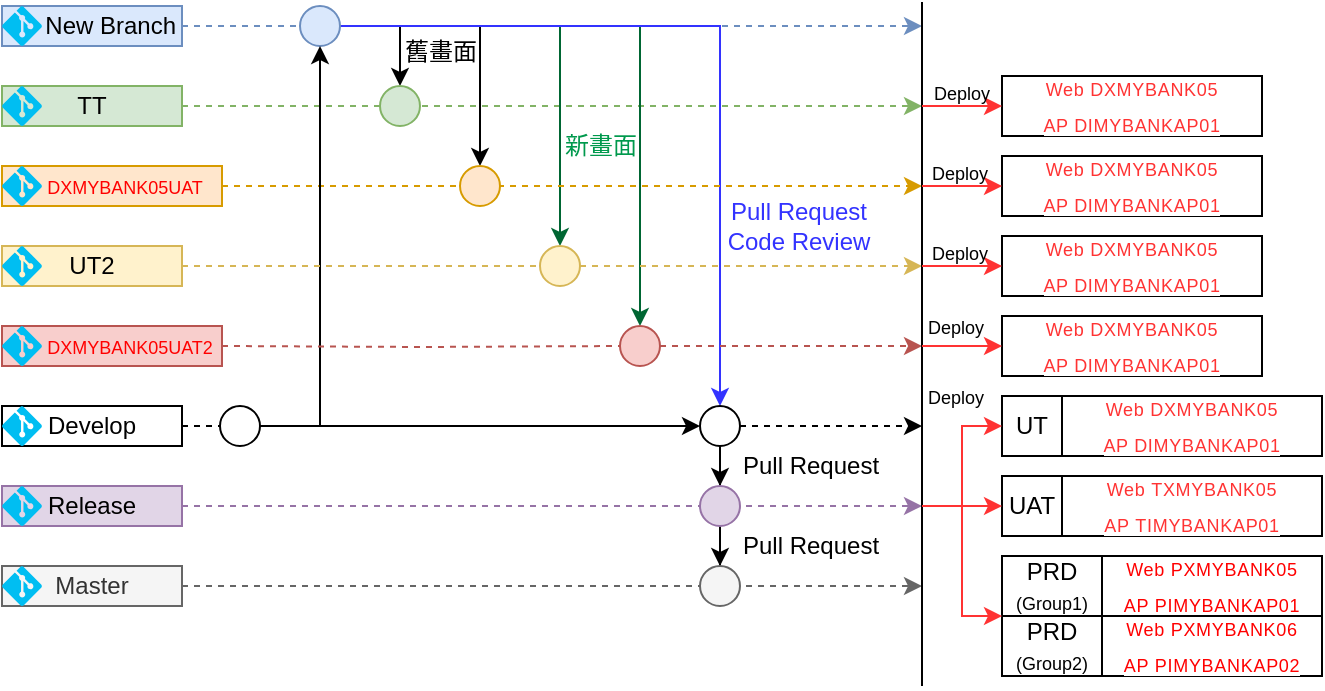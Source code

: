 <mxfile version="14.6.13" type="device"><diagram id="yPxyJZ8AM_hMuL3Unpa9" name="gitflow"><mxGraphModel dx="981" dy="567" grid="1" gridSize="10" guides="1" tooltips="1" connect="1" arrows="1" fold="1" page="1" pageScale="1" pageWidth="1169" pageHeight="827" math="0" shadow="0"><root><mxCell id="0"/><mxCell id="1" parent="0"/><mxCell id="v4PsnwW-ZqNporIWGYZJ-190" value="" style="group;fillColor=#dae8fc;strokeColor=#6c8ebf;" parent="1" vertex="1" connectable="0"><mxGeometry x="20" y="20" width="90" height="20" as="geometry"/></mxCell><mxCell id="v4PsnwW-ZqNporIWGYZJ-186" value="　&amp;nbsp; New Branch" style="text;html=1;strokeColor=#6c8ebf;fillColor=#dae8fc;align=center;verticalAlign=middle;whiteSpace=wrap;rounded=0;fontSize=12;" parent="v4PsnwW-ZqNporIWGYZJ-190" vertex="1"><mxGeometry width="90" height="20" as="geometry"/></mxCell><mxCell id="v4PsnwW-ZqNporIWGYZJ-189" value="" style="verticalLabelPosition=bottom;html=1;verticalAlign=top;align=center;strokeColor=none;fillColor=#00BEF2;shape=mxgraph.azure.git_repository;" parent="v4PsnwW-ZqNporIWGYZJ-190" vertex="1"><mxGeometry width="20" height="20" as="geometry"/></mxCell><mxCell id="v4PsnwW-ZqNporIWGYZJ-199" value="" style="group" parent="1" vertex="1" connectable="0"><mxGeometry x="20" y="60" width="90" height="20" as="geometry"/></mxCell><mxCell id="v4PsnwW-ZqNporIWGYZJ-200" value="TT" style="text;html=1;fillColor=#d5e8d4;align=center;verticalAlign=middle;whiteSpace=wrap;rounded=0;strokeColor=#82b366;" parent="v4PsnwW-ZqNporIWGYZJ-199" vertex="1"><mxGeometry width="90" height="20" as="geometry"/></mxCell><mxCell id="v4PsnwW-ZqNporIWGYZJ-201" value="" style="verticalLabelPosition=bottom;html=1;verticalAlign=top;align=center;strokeColor=none;fillColor=#00BEF2;shape=mxgraph.azure.git_repository;" parent="v4PsnwW-ZqNporIWGYZJ-199" vertex="1"><mxGeometry width="20" height="20" as="geometry"/></mxCell><mxCell id="v4PsnwW-ZqNporIWGYZJ-202" value="" style="group;fillColor=#ffe6cc;strokeColor=#d79b00;" parent="1" vertex="1" connectable="0"><mxGeometry x="20" y="100" width="110" height="20" as="geometry"/></mxCell><mxCell id="v4PsnwW-ZqNporIWGYZJ-204" value="" style="verticalLabelPosition=bottom;html=1;verticalAlign=top;align=center;strokeColor=none;fillColor=#00BEF2;shape=mxgraph.azure.git_repository;" parent="v4PsnwW-ZqNporIWGYZJ-202" vertex="1"><mxGeometry width="20" height="20" as="geometry"/></mxCell><mxCell id="v4PsnwW-ZqNporIWGYZJ-203" value="&lt;font style=&quot;font-size: 9px&quot; color=&quot;#ff0000&quot;&gt;DXMYBANK05UAT&lt;/font&gt;" style="text;html=1;fillColor=#ffe6cc;align=center;verticalAlign=middle;whiteSpace=wrap;rounded=0;" parent="v4PsnwW-ZqNporIWGYZJ-202" vertex="1"><mxGeometry x="22" y="5" width="79" height="10" as="geometry"/></mxCell><mxCell id="v4PsnwW-ZqNporIWGYZJ-205" value="" style="group;fillColor=#fff2cc;strokeColor=#d6b656;" parent="1" vertex="1" connectable="0"><mxGeometry x="20" y="140" width="90" height="20" as="geometry"/></mxCell><mxCell id="v4PsnwW-ZqNporIWGYZJ-206" value="UT2" style="text;html=1;fillColor=#fff2cc;align=center;verticalAlign=middle;whiteSpace=wrap;rounded=0;strokeColor=#d6b656;" parent="v4PsnwW-ZqNporIWGYZJ-205" vertex="1"><mxGeometry width="90" height="20" as="geometry"/></mxCell><mxCell id="v4PsnwW-ZqNporIWGYZJ-207" value="" style="verticalLabelPosition=bottom;html=1;verticalAlign=top;align=center;strokeColor=none;fillColor=#00BEF2;shape=mxgraph.azure.git_repository;" parent="v4PsnwW-ZqNporIWGYZJ-205" vertex="1"><mxGeometry width="20" height="20" as="geometry"/></mxCell><mxCell id="v4PsnwW-ZqNporIWGYZJ-211" value="" style="group;fillColor=#f8cecc;strokeColor=#b85450;" parent="1" vertex="1" connectable="0"><mxGeometry x="20" y="180" width="110" height="20" as="geometry"/></mxCell><mxCell id="v4PsnwW-ZqNporIWGYZJ-213" value="" style="verticalLabelPosition=bottom;html=1;verticalAlign=top;align=center;strokeColor=none;fillColor=#00BEF2;shape=mxgraph.azure.git_repository;" parent="v4PsnwW-ZqNporIWGYZJ-211" vertex="1"><mxGeometry width="20" height="20" as="geometry"/></mxCell><mxCell id="v4PsnwW-ZqNporIWGYZJ-214" value="" style="group;fillColor=#e1d5e7;strokeColor=#9673a6;" parent="1" vertex="1" connectable="0"><mxGeometry x="20" y="260" width="90" height="20" as="geometry"/></mxCell><mxCell id="v4PsnwW-ZqNporIWGYZJ-215" value="Release" style="text;html=1;fillColor=#e1d5e7;align=center;verticalAlign=middle;whiteSpace=wrap;rounded=0;strokeColor=#9673a6;" parent="v4PsnwW-ZqNporIWGYZJ-214" vertex="1"><mxGeometry width="90" height="20" as="geometry"/></mxCell><mxCell id="v4PsnwW-ZqNporIWGYZJ-216" value="" style="verticalLabelPosition=bottom;html=1;verticalAlign=top;align=center;strokeColor=none;fillColor=#00BEF2;shape=mxgraph.azure.git_repository;" parent="v4PsnwW-ZqNporIWGYZJ-214" vertex="1"><mxGeometry width="20" height="20" as="geometry"/></mxCell><mxCell id="v4PsnwW-ZqNporIWGYZJ-217" value="" style="group;fillColor=#6a00ff;strokeColor=#3700CC;fontColor=#ffffff;" parent="1" vertex="1" connectable="0"><mxGeometry x="20" y="300" width="90" height="20" as="geometry"/></mxCell><mxCell id="v4PsnwW-ZqNporIWGYZJ-218" value="Master" style="text;html=1;align=center;verticalAlign=middle;whiteSpace=wrap;rounded=0;fillColor=#f5f5f5;strokeColor=#666666;fontColor=#333333;" parent="v4PsnwW-ZqNporIWGYZJ-217" vertex="1"><mxGeometry width="90" height="20" as="geometry"/></mxCell><mxCell id="v4PsnwW-ZqNporIWGYZJ-219" value="" style="verticalLabelPosition=bottom;html=1;verticalAlign=top;align=center;strokeColor=none;fillColor=#00BEF2;shape=mxgraph.azure.git_repository;" parent="v4PsnwW-ZqNporIWGYZJ-217" vertex="1"><mxGeometry width="20" height="20" as="geometry"/></mxCell><mxCell id="v4PsnwW-ZqNporIWGYZJ-225" style="edgeStyle=none;rounded=0;orthogonalLoop=1;jettySize=auto;html=1;strokeColor=#82b366;dashed=1;startArrow=none;fillColor=#d5e8d4;exitX=1;exitY=0.5;exitDx=0;exitDy=0;" parent="1" source="v4PsnwW-ZqNporIWGYZJ-200" edge="1"><mxGeometry relative="1" as="geometry"><mxPoint x="480" y="70" as="targetPoint"/><mxPoint x="250.0" y="70" as="sourcePoint"/></mxGeometry></mxCell><mxCell id="v4PsnwW-ZqNporIWGYZJ-227" style="edgeStyle=none;rounded=0;orthogonalLoop=1;jettySize=auto;html=1;dashed=1;strokeColor=#6c8ebf;fillColor=#dae8fc;" parent="1" source="v4PsnwW-ZqNporIWGYZJ-186" edge="1"><mxGeometry relative="1" as="geometry"><mxPoint x="480" y="30" as="targetPoint"/></mxGeometry></mxCell><mxCell id="v4PsnwW-ZqNporIWGYZJ-264" style="edgeStyle=orthogonalEdgeStyle;rounded=0;orthogonalLoop=1;jettySize=auto;html=1;entryX=0.5;entryY=0;entryDx=0;entryDy=0;strokeColor=#000000;strokeWidth=1;" parent="1" source="v4PsnwW-ZqNporIWGYZJ-193" target="159" edge="1"><mxGeometry relative="1" as="geometry"/></mxCell><mxCell id="v4PsnwW-ZqNporIWGYZJ-265" style="edgeStyle=orthogonalEdgeStyle;rounded=0;orthogonalLoop=1;jettySize=auto;html=1;entryX=0.5;entryY=0;entryDx=0;entryDy=0;strokeColor=#000000;strokeWidth=1;" parent="1" source="v4PsnwW-ZqNporIWGYZJ-193" target="v4PsnwW-ZqNporIWGYZJ-253" edge="1"><mxGeometry relative="1" as="geometry"><Array as="points"><mxPoint x="219" y="30"/></Array></mxGeometry></mxCell><mxCell id="v4PsnwW-ZqNporIWGYZJ-267" style="edgeStyle=orthogonalEdgeStyle;rounded=0;orthogonalLoop=1;jettySize=auto;html=1;entryX=0.5;entryY=0;entryDx=0;entryDy=0;strokeWidth=1;strokeColor=#006633;" parent="1" source="v4PsnwW-ZqNporIWGYZJ-193" target="v4PsnwW-ZqNporIWGYZJ-232" edge="1"><mxGeometry relative="1" as="geometry"><Array as="points"><mxPoint x="299" y="30"/></Array></mxGeometry></mxCell><mxCell id="v4PsnwW-ZqNporIWGYZJ-268" style="edgeStyle=orthogonalEdgeStyle;rounded=0;orthogonalLoop=1;jettySize=auto;html=1;entryX=0.5;entryY=0;entryDx=0;entryDy=0;strokeWidth=1;strokeColor=#006633;" parent="1" source="v4PsnwW-ZqNporIWGYZJ-193" target="v4PsnwW-ZqNporIWGYZJ-237" edge="1"><mxGeometry relative="1" as="geometry"><Array as="points"><mxPoint x="339" y="30"/></Array></mxGeometry></mxCell><mxCell id="v4PsnwW-ZqNporIWGYZJ-270" style="edgeStyle=orthogonalEdgeStyle;rounded=0;orthogonalLoop=1;jettySize=auto;html=1;entryX=0.5;entryY=0;entryDx=0;entryDy=0;strokeWidth=1;strokeColor=#3333FF;" parent="1" source="v4PsnwW-ZqNporIWGYZJ-193" target="v4PsnwW-ZqNporIWGYZJ-262" edge="1"><mxGeometry relative="1" as="geometry"/></mxCell><mxCell id="v4PsnwW-ZqNporIWGYZJ-193" value="" style="ellipse;whiteSpace=wrap;html=1;aspect=fixed;fontSize=10;fillColor=#dae8fc;strokeColor=#6c8ebf;" parent="1" vertex="1"><mxGeometry x="169" y="20" width="20" height="20" as="geometry"/></mxCell><mxCell id="v4PsnwW-ZqNporIWGYZJ-229" style="edgeStyle=none;rounded=0;orthogonalLoop=1;jettySize=auto;html=1;dashed=1;strokeColor=#d79b00;fillColor=#ffe6cc;startArrow=none;" parent="1" edge="1"><mxGeometry relative="1" as="geometry"><mxPoint x="480" y="110" as="targetPoint"/><mxPoint x="130" y="110" as="sourcePoint"/></mxGeometry></mxCell><mxCell id="v4PsnwW-ZqNporIWGYZJ-188" style="rounded=0;orthogonalLoop=1;jettySize=auto;html=1;strokeWidth=1;exitX=1;exitY=0.5;exitDx=0;exitDy=0;entryX=0.5;entryY=1;entryDx=0;entryDy=0;" parent="1" source="v4PsnwW-ZqNporIWGYZJ-243" target="v4PsnwW-ZqNporIWGYZJ-193" edge="1"><mxGeometry relative="1" as="geometry"><mxPoint x="126" y="30" as="targetPoint"/><mxPoint x="119" as="sourcePoint"/><Array as="points"><mxPoint x="179" y="230"/><mxPoint x="179" y="70"/></Array></mxGeometry></mxCell><mxCell id="v4PsnwW-ZqNporIWGYZJ-230" style="edgeStyle=orthogonalEdgeStyle;rounded=0;orthogonalLoop=1;jettySize=auto;html=1;dashed=1;strokeColor=#d6b656;strokeWidth=1;fillColor=#fff2cc;startArrow=none;" parent="1" source="v4PsnwW-ZqNporIWGYZJ-232" edge="1"><mxGeometry relative="1" as="geometry"><mxPoint x="480" y="150" as="targetPoint"/></mxGeometry></mxCell><mxCell id="v4PsnwW-ZqNporIWGYZJ-234" style="edgeStyle=orthogonalEdgeStyle;rounded=0;orthogonalLoop=1;jettySize=auto;html=1;strokeColor=#b85450;strokeWidth=1;fillColor=#f8cecc;dashed=1;startArrow=none;" parent="1" source="v4PsnwW-ZqNporIWGYZJ-237" edge="1"><mxGeometry relative="1" as="geometry"><mxPoint x="480" y="190" as="targetPoint"/></mxGeometry></mxCell><mxCell id="v4PsnwW-ZqNporIWGYZJ-235" style="edgeStyle=orthogonalEdgeStyle;rounded=0;orthogonalLoop=1;jettySize=auto;html=1;strokeColor=#9673a6;strokeWidth=1;fillColor=#e1d5e7;dashed=1;" parent="1" source="v4PsnwW-ZqNporIWGYZJ-215" edge="1"><mxGeometry relative="1" as="geometry"><mxPoint x="480" y="270" as="targetPoint"/></mxGeometry></mxCell><mxCell id="v4PsnwW-ZqNporIWGYZJ-236" style="edgeStyle=orthogonalEdgeStyle;rounded=0;orthogonalLoop=1;jettySize=auto;html=1;strokeColor=#666666;strokeWidth=1;fillColor=#f5f5f5;dashed=1;" parent="1" source="v4PsnwW-ZqNporIWGYZJ-218" edge="1"><mxGeometry relative="1" as="geometry"><mxPoint x="480" y="310" as="targetPoint"/></mxGeometry></mxCell><mxCell id="v4PsnwW-ZqNporIWGYZJ-239" value="" style="group;strokeColor=#000000;" parent="1" vertex="1" connectable="0"><mxGeometry x="20" y="220" width="90" height="20" as="geometry"/></mxCell><mxCell id="v4PsnwW-ZqNporIWGYZJ-240" value="Develop" style="text;html=1;align=center;verticalAlign=middle;whiteSpace=wrap;rounded=0;" parent="v4PsnwW-ZqNporIWGYZJ-239" vertex="1"><mxGeometry width="90" height="20" as="geometry"/></mxCell><mxCell id="v4PsnwW-ZqNporIWGYZJ-241" value="" style="verticalLabelPosition=bottom;html=1;verticalAlign=top;align=center;strokeColor=none;fillColor=#00BEF2;shape=mxgraph.azure.git_repository;" parent="v4PsnwW-ZqNporIWGYZJ-239" vertex="1"><mxGeometry width="20" height="20" as="geometry"/></mxCell><mxCell id="v4PsnwW-ZqNporIWGYZJ-242" style="edgeStyle=none;rounded=0;orthogonalLoop=1;jettySize=auto;html=1;dashed=1;strokeColor=#000000;startArrow=none;" parent="1" source="v4PsnwW-ZqNporIWGYZJ-243" edge="1"><mxGeometry relative="1" as="geometry"><mxPoint x="480" y="230" as="targetPoint"/></mxGeometry></mxCell><mxCell id="v4PsnwW-ZqNporIWGYZJ-263" style="edgeStyle=none;rounded=0;orthogonalLoop=1;jettySize=auto;html=1;strokeColor=#000000;strokeWidth=1;entryX=0;entryY=0.5;entryDx=0;entryDy=0;" parent="1" source="v4PsnwW-ZqNporIWGYZJ-243" target="v4PsnwW-ZqNporIWGYZJ-262" edge="1"><mxGeometry relative="1" as="geometry"><mxPoint x="249.0" y="230" as="targetPoint"/></mxGeometry></mxCell><mxCell id="v4PsnwW-ZqNporIWGYZJ-243" value="" style="ellipse;whiteSpace=wrap;html=1;aspect=fixed;fontStyle=1;labelPosition=center;verticalLabelPosition=top;align=center;verticalAlign=bottom;" parent="1" vertex="1"><mxGeometry x="129" y="220" width="20" height="20" as="geometry"/></mxCell><mxCell id="v4PsnwW-ZqNporIWGYZJ-244" value="" style="edgeStyle=none;rounded=0;orthogonalLoop=1;jettySize=auto;html=1;dashed=1;strokeColor=#000000;endArrow=none;" parent="1" source="v4PsnwW-ZqNporIWGYZJ-240" target="v4PsnwW-ZqNporIWGYZJ-243" edge="1"><mxGeometry relative="1" as="geometry"><mxPoint x="500" y="240" as="targetPoint"/><mxPoint x="110" y="231.034" as="sourcePoint"/></mxGeometry></mxCell><mxCell id="159" value="" style="ellipse;whiteSpace=wrap;html=1;aspect=fixed;fontSize=10;fillColor=#ffe6cc;strokeColor=#d79b00;" parent="1" vertex="1"><mxGeometry x="249" y="100" width="20" height="20" as="geometry"/></mxCell><mxCell id="v4PsnwW-ZqNporIWGYZJ-253" value="" style="ellipse;whiteSpace=wrap;html=1;aspect=fixed;fillColor=#d5e8d4;strokeColor=#82b366;" parent="1" vertex="1"><mxGeometry x="209" y="60" width="20" height="20" as="geometry"/></mxCell><mxCell id="v4PsnwW-ZqNporIWGYZJ-232" value="" style="ellipse;whiteSpace=wrap;html=1;aspect=fixed;fontSize=10;fillColor=#fff2cc;strokeColor=#d6b656;" parent="1" vertex="1"><mxGeometry x="289" y="140" width="20" height="20" as="geometry"/></mxCell><mxCell id="v4PsnwW-ZqNporIWGYZJ-261" value="" style="edgeStyle=orthogonalEdgeStyle;rounded=0;orthogonalLoop=1;jettySize=auto;html=1;dashed=1;strokeColor=#d6b656;strokeWidth=1;fillColor=#fff2cc;endArrow=none;" parent="1" source="v4PsnwW-ZqNporIWGYZJ-206" target="v4PsnwW-ZqNporIWGYZJ-232" edge="1"><mxGeometry relative="1" as="geometry"><mxPoint x="500" y="150" as="targetPoint"/><mxPoint x="110" y="150" as="sourcePoint"/></mxGeometry></mxCell><mxCell id="v4PsnwW-ZqNporIWGYZJ-273" value="" style="edgeStyle=orthogonalEdgeStyle;rounded=0;orthogonalLoop=1;jettySize=auto;html=1;strokeColor=#000000;strokeWidth=1;entryX=0.5;entryY=0;entryDx=0;entryDy=0;" parent="1" source="v4PsnwW-ZqNporIWGYZJ-262" target="v4PsnwW-ZqNporIWGYZJ-271" edge="1"><mxGeometry relative="1" as="geometry"/></mxCell><mxCell id="v4PsnwW-ZqNporIWGYZJ-262" value="" style="ellipse;whiteSpace=wrap;html=1;aspect=fixed;fontStyle=1;labelPosition=center;verticalLabelPosition=top;align=center;verticalAlign=bottom;" parent="1" vertex="1"><mxGeometry x="369" y="220" width="20" height="20" as="geometry"/></mxCell><mxCell id="v4PsnwW-ZqNporIWGYZJ-237" value="" style="ellipse;whiteSpace=wrap;html=1;aspect=fixed;fontSize=10;fillColor=#f8cecc;strokeColor=#b85450;" parent="1" vertex="1"><mxGeometry x="329" y="180" width="20" height="20" as="geometry"/></mxCell><mxCell id="v4PsnwW-ZqNporIWGYZJ-269" value="" style="edgeStyle=orthogonalEdgeStyle;rounded=0;orthogonalLoop=1;jettySize=auto;html=1;strokeColor=#b85450;strokeWidth=1;fillColor=#f8cecc;dashed=1;endArrow=none;" parent="1" target="v4PsnwW-ZqNporIWGYZJ-237" edge="1"><mxGeometry relative="1" as="geometry"><mxPoint x="500" y="190" as="targetPoint"/><mxPoint x="130" y="190" as="sourcePoint"/></mxGeometry></mxCell><mxCell id="v4PsnwW-ZqNporIWGYZJ-274" style="edgeStyle=orthogonalEdgeStyle;rounded=0;orthogonalLoop=1;jettySize=auto;html=1;entryX=0.5;entryY=0;entryDx=0;entryDy=0;strokeColor=#000000;strokeWidth=1;" parent="1" source="v4PsnwW-ZqNporIWGYZJ-271" target="v4PsnwW-ZqNporIWGYZJ-272" edge="1"><mxGeometry relative="1" as="geometry"/></mxCell><mxCell id="v4PsnwW-ZqNporIWGYZJ-271" value="" style="ellipse;whiteSpace=wrap;html=1;aspect=fixed;fontStyle=1;labelPosition=center;verticalLabelPosition=top;align=center;verticalAlign=bottom;fillColor=#e1d5e7;strokeColor=#9673a6;" parent="1" vertex="1"><mxGeometry x="369" y="260" width="20" height="20" as="geometry"/></mxCell><mxCell id="v4PsnwW-ZqNporIWGYZJ-272" value="" style="ellipse;whiteSpace=wrap;html=1;aspect=fixed;fontStyle=1;labelPosition=center;verticalLabelPosition=top;align=center;verticalAlign=bottom;fillColor=#f5f5f5;strokeColor=#666666;fontColor=#333333;" parent="1" vertex="1"><mxGeometry x="369" y="300" width="20" height="20" as="geometry"/></mxCell><mxCell id="v4PsnwW-ZqNporIWGYZJ-275" value="&lt;font face=&quot;Times New Roman&quot; color=&quot;#00994d&quot;&gt;新畫面&lt;/font&gt;" style="text;html=1;align=center;verticalAlign=middle;resizable=0;points=[];autosize=1;strokeColor=none;" parent="1" vertex="1"><mxGeometry x="294" y="80" width="50" height="20" as="geometry"/></mxCell><mxCell id="v4PsnwW-ZqNporIWGYZJ-276" value="舊畫面" style="text;html=1;align=center;verticalAlign=middle;resizable=0;points=[];autosize=1;strokeColor=none;" parent="1" vertex="1"><mxGeometry x="214" y="33" width="50" height="20" as="geometry"/></mxCell><mxCell id="v4PsnwW-ZqNporIWGYZJ-277" value="&lt;font color=&quot;#3333ff&quot;&gt;Pull Request&lt;br&gt;Code Review&lt;/font&gt;" style="text;html=1;align=center;verticalAlign=middle;resizable=0;points=[];autosize=1;strokeColor=none;" parent="1" vertex="1"><mxGeometry x="373" y="115" width="90" height="30" as="geometry"/></mxCell><mxCell id="v4PsnwW-ZqNporIWGYZJ-279" value="Pull Request" style="text;html=1;align=center;verticalAlign=middle;resizable=0;points=[];autosize=1;strokeColor=none;" parent="1" vertex="1"><mxGeometry x="384" y="240" width="80" height="20" as="geometry"/></mxCell><mxCell id="v4PsnwW-ZqNporIWGYZJ-280" value="Pull Request" style="text;html=1;align=center;verticalAlign=middle;resizable=0;points=[];autosize=1;strokeColor=none;" parent="1" vertex="1"><mxGeometry x="384" y="280" width="80" height="20" as="geometry"/></mxCell><mxCell id="v4PsnwW-ZqNporIWGYZJ-212" value="&lt;span style=&quot;font-size: 9px&quot;&gt;&lt;font color=&quot;#ff0000&quot;&gt;DXMYBANK05UAT2&lt;/font&gt;&lt;/span&gt;" style="text;html=1;fillColor=#f8cecc;align=center;verticalAlign=middle;whiteSpace=wrap;rounded=0;" parent="1" vertex="1"><mxGeometry x="44" y="185" width="80" height="10" as="geometry"/></mxCell><mxCell id="d6fwSPAX0R2NOMp_B2WV-164" value="&lt;font style=&quot;font-size: 9px&quot; color=&quot;#ff3333&quot;&gt;&lt;span style=&quot;letter-spacing: 0.35px ; background-color: rgb(255 , 255 , 255)&quot;&gt;Web DXMYBANK05&lt;br&gt;&lt;/span&gt;&lt;span style=&quot;letter-spacing: 0.35px ; background-color: rgb(255 , 255 , 255)&quot;&gt;AP DIMYBANKAP01&lt;/span&gt;&lt;/font&gt;&lt;span style=&quot;color: rgb(51 , 51 , 51) ; font-family: , &amp;#34;blinkmacsystemfont&amp;#34; , &amp;#34;segoe ui&amp;#34; , &amp;#34;helvetica neue&amp;#34; , &amp;#34;helvetica&amp;#34; , &amp;#34;roboto&amp;#34; , &amp;#34;arial&amp;#34; , &amp;#34;pingfang tc&amp;#34; , &amp;#34;microsoft jhenghei&amp;#34; , , sans-serif , &amp;#34;apple color emoji&amp;#34; , &amp;#34;segoe ui emoji&amp;#34; , &amp;#34;segoe ui symbol&amp;#34; ; font-size: 16px ; letter-spacing: 0.35px ; background-color: rgb(255 , 255 , 255)&quot;&gt;&lt;br&gt;&lt;/span&gt;" style="text;html=1;fillColor=none;align=center;verticalAlign=middle;whiteSpace=wrap;rounded=0;strokeColor=#000000;" vertex="1" parent="1"><mxGeometry x="520" y="55" width="130" height="30" as="geometry"/></mxCell><mxCell id="d6fwSPAX0R2NOMp_B2WV-165" value="&lt;font style=&quot;font-size: 9px&quot; color=&quot;#ff3333&quot;&gt;&lt;span style=&quot;letter-spacing: 0.35px ; background-color: rgb(255 , 255 , 255)&quot;&gt;Web DXMYBANK05&lt;br&gt;&lt;/span&gt;&lt;span style=&quot;letter-spacing: 0.35px ; background-color: rgb(255 , 255 , 255)&quot;&gt;AP DIMYBANKAP01&lt;/span&gt;&lt;/font&gt;&lt;span style=&quot;color: rgb(51 , 51 , 51) ; font-family: , &amp;#34;blinkmacsystemfont&amp;#34; , &amp;#34;segoe ui&amp;#34; , &amp;#34;helvetica neue&amp;#34; , &amp;#34;helvetica&amp;#34; , &amp;#34;roboto&amp;#34; , &amp;#34;arial&amp;#34; , &amp;#34;pingfang tc&amp;#34; , &amp;#34;microsoft jhenghei&amp;#34; , , sans-serif , &amp;#34;apple color emoji&amp;#34; , &amp;#34;segoe ui emoji&amp;#34; , &amp;#34;segoe ui symbol&amp;#34; ; font-size: 16px ; letter-spacing: 0.35px ; background-color: rgb(255 , 255 , 255)&quot;&gt;&lt;br&gt;&lt;/span&gt;" style="text;html=1;fillColor=none;align=center;verticalAlign=middle;whiteSpace=wrap;rounded=0;strokeColor=#000000;" vertex="1" parent="1"><mxGeometry x="520" y="95" width="130" height="30" as="geometry"/></mxCell><mxCell id="d6fwSPAX0R2NOMp_B2WV-166" value="&lt;font style=&quot;font-size: 9px&quot; color=&quot;#ff3333&quot;&gt;&lt;span style=&quot;letter-spacing: 0.35px ; background-color: rgb(255 , 255 , 255)&quot;&gt;Web DXMYBANK05&lt;br&gt;&lt;/span&gt;&lt;span style=&quot;letter-spacing: 0.35px ; background-color: rgb(255 , 255 , 255)&quot;&gt;AP DIMYBANKAP01&lt;/span&gt;&lt;/font&gt;&lt;span style=&quot;color: rgb(51 , 51 , 51) ; font-family: , &amp;#34;blinkmacsystemfont&amp;#34; , &amp;#34;segoe ui&amp;#34; , &amp;#34;helvetica neue&amp;#34; , &amp;#34;helvetica&amp;#34; , &amp;#34;roboto&amp;#34; , &amp;#34;arial&amp;#34; , &amp;#34;pingfang tc&amp;#34; , &amp;#34;microsoft jhenghei&amp;#34; , , sans-serif , &amp;#34;apple color emoji&amp;#34; , &amp;#34;segoe ui emoji&amp;#34; , &amp;#34;segoe ui symbol&amp;#34; ; font-size: 16px ; letter-spacing: 0.35px ; background-color: rgb(255 , 255 , 255)&quot;&gt;&lt;br&gt;&lt;/span&gt;" style="text;html=1;fillColor=none;align=center;verticalAlign=middle;whiteSpace=wrap;rounded=0;strokeColor=#000000;" vertex="1" parent="1"><mxGeometry x="520" y="135" width="130" height="30" as="geometry"/></mxCell><mxCell id="d6fwSPAX0R2NOMp_B2WV-167" value="&lt;font style=&quot;font-size: 9px&quot; color=&quot;#ff3333&quot;&gt;&lt;span style=&quot;letter-spacing: 0.35px ; background-color: rgb(255 , 255 , 255)&quot;&gt;Web DXMYBANK05&lt;br&gt;&lt;/span&gt;&lt;span style=&quot;letter-spacing: 0.35px ; background-color: rgb(255 , 255 , 255)&quot;&gt;AP DIMYBANKAP01&lt;/span&gt;&lt;/font&gt;&lt;span style=&quot;color: rgb(51 , 51 , 51) ; font-family: , &amp;#34;blinkmacsystemfont&amp;#34; , &amp;#34;segoe ui&amp;#34; , &amp;#34;helvetica neue&amp;#34; , &amp;#34;helvetica&amp;#34; , &amp;#34;roboto&amp;#34; , &amp;#34;arial&amp;#34; , &amp;#34;pingfang tc&amp;#34; , &amp;#34;microsoft jhenghei&amp;#34; , , sans-serif , &amp;#34;apple color emoji&amp;#34; , &amp;#34;segoe ui emoji&amp;#34; , &amp;#34;segoe ui symbol&amp;#34; ; font-size: 16px ; letter-spacing: 0.35px ; background-color: rgb(255 , 255 , 255)&quot;&gt;&lt;br&gt;&lt;/span&gt;" style="text;html=1;fillColor=none;align=center;verticalAlign=middle;whiteSpace=wrap;rounded=0;strokeColor=#000000;" vertex="1" parent="1"><mxGeometry x="520" y="175" width="130" height="30" as="geometry"/></mxCell><mxCell id="d6fwSPAX0R2NOMp_B2WV-169" value="&lt;font style=&quot;font-size: 9px&quot; color=&quot;#ff3333&quot;&gt;&lt;span style=&quot;letter-spacing: 0.35px ; background-color: rgb(255 , 255 , 255)&quot;&gt;Web DXMYBANK05&lt;br&gt;&lt;/span&gt;&lt;span style=&quot;letter-spacing: 0.35px ; background-color: rgb(255 , 255 , 255)&quot;&gt;AP DIMYBANKAP01&lt;/span&gt;&lt;/font&gt;&lt;span style=&quot;color: rgb(51 , 51 , 51) ; font-family: , &amp;#34;blinkmacsystemfont&amp;#34; , &amp;#34;segoe ui&amp;#34; , &amp;#34;helvetica neue&amp;#34; , &amp;#34;helvetica&amp;#34; , &amp;#34;roboto&amp;#34; , &amp;#34;arial&amp;#34; , &amp;#34;pingfang tc&amp;#34; , &amp;#34;microsoft jhenghei&amp;#34; , , sans-serif , &amp;#34;apple color emoji&amp;#34; , &amp;#34;segoe ui emoji&amp;#34; , &amp;#34;segoe ui symbol&amp;#34; ; font-size: 16px ; letter-spacing: 0.35px ; background-color: rgb(255 , 255 , 255)&quot;&gt;&lt;br&gt;&lt;/span&gt;" style="text;html=1;fillColor=none;align=center;verticalAlign=middle;whiteSpace=wrap;rounded=0;strokeColor=#000000;" vertex="1" parent="1"><mxGeometry x="550" y="215" width="130" height="30" as="geometry"/></mxCell><mxCell id="d6fwSPAX0R2NOMp_B2WV-170" value="&lt;font style=&quot;font-size: 9px&quot; color=&quot;#ff3333&quot;&gt;&lt;font style=&quot;font-size: 9px&quot;&gt;&lt;span style=&quot;letter-spacing: 0.35px ; background-color: rgb(255 , 255 , 255)&quot;&gt;Web&amp;nbsp;&lt;/span&gt;&lt;span style=&quot;letter-spacing: 0.35px ; background-color: rgb(255 , 255 , 255)&quot;&gt;TXMYBANK05&lt;/span&gt;&lt;span style=&quot;letter-spacing: 0.35px ; background-color: rgb(255 , 255 , 255)&quot;&gt;&lt;br&gt;&lt;/span&gt;&lt;span style=&quot;letter-spacing: 0.35px ; background-color: rgb(255 , 255 , 255)&quot;&gt;AP&amp;nbsp;&lt;/span&gt;&lt;/font&gt;&lt;span style=&quot;letter-spacing: 0.35px ; background-color: rgb(255 , 255 , 255)&quot;&gt;TIMYBANKAP01&lt;/span&gt;&lt;/font&gt;&lt;span style=&quot;color: rgb(51 , 51 , 51) ; font-family: , &amp;#34;blinkmacsystemfont&amp;#34; , &amp;#34;segoe ui&amp;#34; , &amp;#34;helvetica neue&amp;#34; , &amp;#34;helvetica&amp;#34; , &amp;#34;roboto&amp;#34; , &amp;#34;arial&amp;#34; , &amp;#34;pingfang tc&amp;#34; , &amp;#34;microsoft jhenghei&amp;#34; , , sans-serif , &amp;#34;apple color emoji&amp;#34; , &amp;#34;segoe ui emoji&amp;#34; , &amp;#34;segoe ui symbol&amp;#34; ; font-size: 16px ; letter-spacing: 0.35px ; background-color: rgb(255 , 255 , 255)&quot;&gt;&lt;br&gt;&lt;/span&gt;" style="text;html=1;fillColor=none;align=center;verticalAlign=middle;whiteSpace=wrap;rounded=0;strokeColor=#000000;" vertex="1" parent="1"><mxGeometry x="550" y="255" width="130" height="30" as="geometry"/></mxCell><mxCell id="d6fwSPAX0R2NOMp_B2WV-171" value="&lt;font style=&quot;font-size: 9px&quot; color=&quot;#ff0000&quot;&gt;&lt;font style=&quot;font-size: 9px&quot;&gt;&lt;span style=&quot;letter-spacing: 0.35px ; background-color: rgb(255 , 255 , 255)&quot;&gt;Web&amp;nbsp;&lt;/span&gt;&lt;span style=&quot;letter-spacing: 0.35px ; text-align: left ; background-color: rgb(255 , 255 , 255)&quot;&gt;PXMYBANK05&lt;/span&gt;&lt;span style=&quot;letter-spacing: 0.35px ; background-color: rgb(255 , 255 , 255)&quot;&gt;&lt;br&gt;&lt;/span&gt;&lt;span style=&quot;letter-spacing: 0.35px ; background-color: rgb(255 , 255 , 255)&quot;&gt;AP&amp;nbsp;&lt;/span&gt;&lt;/font&gt;&lt;span style=&quot;letter-spacing: 0.35px ; text-align: left ; background-color: rgb(255 , 255 , 255)&quot;&gt;PIMYBANKAP01&lt;/span&gt;&lt;/font&gt;&lt;span style=&quot;color: rgb(51 , 51 , 51) ; font-family: , &amp;#34;blinkmacsystemfont&amp;#34; , &amp;#34;segoe ui&amp;#34; , &amp;#34;helvetica neue&amp;#34; , &amp;#34;helvetica&amp;#34; , &amp;#34;roboto&amp;#34; , &amp;#34;arial&amp;#34; , &amp;#34;pingfang tc&amp;#34; , &amp;#34;microsoft jhenghei&amp;#34; , , sans-serif , &amp;#34;apple color emoji&amp;#34; , &amp;#34;segoe ui emoji&amp;#34; , &amp;#34;segoe ui symbol&amp;#34; ; font-size: 16px ; letter-spacing: 0.35px ; background-color: rgb(255 , 255 , 255)&quot;&gt;&lt;br&gt;&lt;/span&gt;" style="text;html=1;fillColor=none;align=center;verticalAlign=middle;whiteSpace=wrap;rounded=0;strokeColor=#000000;" vertex="1" parent="1"><mxGeometry x="570" y="295" width="110" height="30" as="geometry"/></mxCell><mxCell id="d6fwSPAX0R2NOMp_B2WV-172" value="&lt;font style=&quot;font-size: 9px&quot; color=&quot;#ff0000&quot;&gt;&lt;font style=&quot;font-size: 9px&quot;&gt;&lt;font style=&quot;font-size: 9px&quot;&gt;&lt;span style=&quot;letter-spacing: 0.35px ; background-color: rgb(255 , 255 , 255)&quot;&gt;Web&amp;nbsp;&lt;/span&gt;&lt;span style=&quot;letter-spacing: 0.35px ; text-align: left ; background-color: rgb(255 , 255 , 255)&quot;&gt;PXMYBANK06&lt;/span&gt;&lt;span style=&quot;letter-spacing: 0.35px ; background-color: rgb(255 , 255 , 255)&quot;&gt;&lt;br&gt;&lt;/span&gt;&lt;span style=&quot;letter-spacing: 0.35px ; background-color: rgb(255 , 255 , 255)&quot;&gt;AP&amp;nbsp;&lt;/span&gt;&lt;/font&gt;&lt;/font&gt;&lt;span style=&quot;letter-spacing: 0.35px ; text-align: left ; background-color: rgb(255 , 255 , 255)&quot;&gt;PIMYBANKAP02&lt;/span&gt;&lt;/font&gt;&lt;span style=&quot;color: rgb(51 , 51 , 51) ; font-family: , &amp;#34;blinkmacsystemfont&amp;#34; , &amp;#34;segoe ui&amp;#34; , &amp;#34;helvetica neue&amp;#34; , &amp;#34;helvetica&amp;#34; , &amp;#34;roboto&amp;#34; , &amp;#34;arial&amp;#34; , &amp;#34;pingfang tc&amp;#34; , &amp;#34;microsoft jhenghei&amp;#34; , , sans-serif , &amp;#34;apple color emoji&amp;#34; , &amp;#34;segoe ui emoji&amp;#34; , &amp;#34;segoe ui symbol&amp;#34; ; font-size: 16px ; letter-spacing: 0.35px ; background-color: rgb(255 , 255 , 255)&quot;&gt;&lt;br&gt;&lt;/span&gt;" style="text;html=1;fillColor=none;align=center;verticalAlign=middle;whiteSpace=wrap;rounded=0;strokeColor=#000000;" vertex="1" parent="1"><mxGeometry x="570" y="325" width="110" height="30" as="geometry"/></mxCell><mxCell id="d6fwSPAX0R2NOMp_B2WV-173" value="UT" style="rounded=0;whiteSpace=wrap;html=1;" vertex="1" parent="1"><mxGeometry x="520" y="215" width="30" height="30" as="geometry"/></mxCell><mxCell id="d6fwSPAX0R2NOMp_B2WV-174" value="UAT" style="rounded=0;whiteSpace=wrap;html=1;" vertex="1" parent="1"><mxGeometry x="520" y="255" width="30" height="30" as="geometry"/></mxCell><mxCell id="d6fwSPAX0R2NOMp_B2WV-175" value="PRD&lt;br&gt;&lt;font style=&quot;font-size: 9px&quot;&gt;(&lt;font style=&quot;font-size: 9px&quot;&gt;Group1&lt;/font&gt;)&lt;/font&gt;" style="rounded=0;whiteSpace=wrap;html=1;" vertex="1" parent="1"><mxGeometry x="520" y="295" width="50" height="30" as="geometry"/></mxCell><mxCell id="d6fwSPAX0R2NOMp_B2WV-177" value="PRD&lt;br&gt;&lt;font style=&quot;font-size: 9px&quot;&gt;(Group&lt;font style=&quot;font-size: 9px&quot;&gt;2&lt;/font&gt;)&lt;/font&gt;" style="rounded=0;whiteSpace=wrap;html=1;" vertex="1" parent="1"><mxGeometry x="520" y="325" width="50" height="30" as="geometry"/></mxCell><mxCell id="d6fwSPAX0R2NOMp_B2WV-178" value="" style="endArrow=none;html=1;" edge="1" parent="1"><mxGeometry width="50" height="50" relative="1" as="geometry"><mxPoint x="480" y="360" as="sourcePoint"/><mxPoint x="480" y="18" as="targetPoint"/></mxGeometry></mxCell><mxCell id="d6fwSPAX0R2NOMp_B2WV-179" value="" style="endArrow=classic;html=1;entryX=0;entryY=0.5;entryDx=0;entryDy=0;rounded=0;strokeColor=#FF3333;" edge="1" parent="1" target="d6fwSPAX0R2NOMp_B2WV-173"><mxGeometry width="50" height="50" relative="1" as="geometry"><mxPoint x="480" y="270" as="sourcePoint"/><mxPoint x="550" y="300" as="targetPoint"/><Array as="points"><mxPoint x="500" y="270"/><mxPoint x="500" y="230"/></Array></mxGeometry></mxCell><mxCell id="d6fwSPAX0R2NOMp_B2WV-180" value="" style="endArrow=classic;html=1;rounded=0;strokeColor=#FF3333;entryX=0;entryY=0.5;entryDx=0;entryDy=0;" edge="1" parent="1" target="d6fwSPAX0R2NOMp_B2WV-174"><mxGeometry width="50" height="50" relative="1" as="geometry"><mxPoint x="480" y="270" as="sourcePoint"/><mxPoint x="540" y="275" as="targetPoint"/></mxGeometry></mxCell><mxCell id="d6fwSPAX0R2NOMp_B2WV-181" value="" style="endArrow=classic;html=1;entryX=0;entryY=1;entryDx=0;entryDy=0;rounded=0;strokeColor=#FF3333;" edge="1" parent="1" target="d6fwSPAX0R2NOMp_B2WV-175"><mxGeometry width="50" height="50" relative="1" as="geometry"><mxPoint x="480" y="270" as="sourcePoint"/><mxPoint x="560" y="310" as="targetPoint"/><Array as="points"><mxPoint x="500" y="270"/><mxPoint x="500" y="325"/></Array></mxGeometry></mxCell><mxCell id="d6fwSPAX0R2NOMp_B2WV-183" value="" style="endArrow=classic;html=1;strokeColor=#FF3333;entryX=0;entryY=0.5;entryDx=0;entryDy=0;" edge="1" parent="1" target="d6fwSPAX0R2NOMp_B2WV-164"><mxGeometry width="50" height="50" relative="1" as="geometry"><mxPoint x="480" y="70" as="sourcePoint"/><mxPoint x="550" y="90" as="targetPoint"/></mxGeometry></mxCell><mxCell id="d6fwSPAX0R2NOMp_B2WV-184" value="" style="endArrow=classic;html=1;strokeColor=#FF3333;entryX=0;entryY=0.5;entryDx=0;entryDy=0;" edge="1" parent="1" target="d6fwSPAX0R2NOMp_B2WV-165"><mxGeometry width="50" height="50" relative="1" as="geometry"><mxPoint x="480" y="110" as="sourcePoint"/><mxPoint x="540" y="125" as="targetPoint"/></mxGeometry></mxCell><mxCell id="d6fwSPAX0R2NOMp_B2WV-185" value="" style="endArrow=classic;html=1;strokeColor=#FF3333;entryX=0;entryY=0.5;entryDx=0;entryDy=0;" edge="1" parent="1" target="d6fwSPAX0R2NOMp_B2WV-166"><mxGeometry width="50" height="50" relative="1" as="geometry"><mxPoint x="480" y="150" as="sourcePoint"/><mxPoint x="450" y="130" as="targetPoint"/></mxGeometry></mxCell><mxCell id="d6fwSPAX0R2NOMp_B2WV-186" value="" style="endArrow=classic;html=1;strokeColor=#FF3333;entryX=0;entryY=0.5;entryDx=0;entryDy=0;" edge="1" parent="1" target="d6fwSPAX0R2NOMp_B2WV-167"><mxGeometry width="50" height="50" relative="1" as="geometry"><mxPoint x="480" y="190" as="sourcePoint"/><mxPoint x="450" y="130" as="targetPoint"/></mxGeometry></mxCell><mxCell id="d6fwSPAX0R2NOMp_B2WV-188" value="&lt;font style=&quot;font-size: 9px&quot;&gt;Deploy&lt;/font&gt;" style="text;html=1;strokeColor=none;fillColor=none;align=center;verticalAlign=middle;whiteSpace=wrap;rounded=0;" vertex="1" parent="1"><mxGeometry x="480" y="53" width="40" height="20" as="geometry"/></mxCell><mxCell id="d6fwSPAX0R2NOMp_B2WV-189" value="&lt;font style=&quot;font-size: 9px&quot;&gt;Deploy&lt;/font&gt;" style="text;html=1;strokeColor=none;fillColor=none;align=center;verticalAlign=middle;whiteSpace=wrap;rounded=0;" vertex="1" parent="1"><mxGeometry x="479" y="93" width="40" height="20" as="geometry"/></mxCell><mxCell id="d6fwSPAX0R2NOMp_B2WV-190" value="&lt;font style=&quot;font-size: 9px&quot;&gt;Deploy&lt;/font&gt;" style="text;html=1;strokeColor=none;fillColor=none;align=center;verticalAlign=middle;whiteSpace=wrap;rounded=0;" vertex="1" parent="1"><mxGeometry x="479" y="133" width="40" height="20" as="geometry"/></mxCell><mxCell id="d6fwSPAX0R2NOMp_B2WV-191" value="&lt;font style=&quot;font-size: 9px&quot;&gt;Deploy&lt;/font&gt;" style="text;html=1;strokeColor=none;fillColor=none;align=center;verticalAlign=middle;whiteSpace=wrap;rounded=0;" vertex="1" parent="1"><mxGeometry x="477" y="170" width="40" height="20" as="geometry"/></mxCell><mxCell id="d6fwSPAX0R2NOMp_B2WV-192" value="&lt;font style=&quot;font-size: 9px&quot;&gt;Deploy&lt;/font&gt;" style="text;html=1;strokeColor=none;fillColor=none;align=center;verticalAlign=middle;whiteSpace=wrap;rounded=0;" vertex="1" parent="1"><mxGeometry x="477" y="205" width="40" height="20" as="geometry"/></mxCell></root></mxGraphModel></diagram></mxfile>